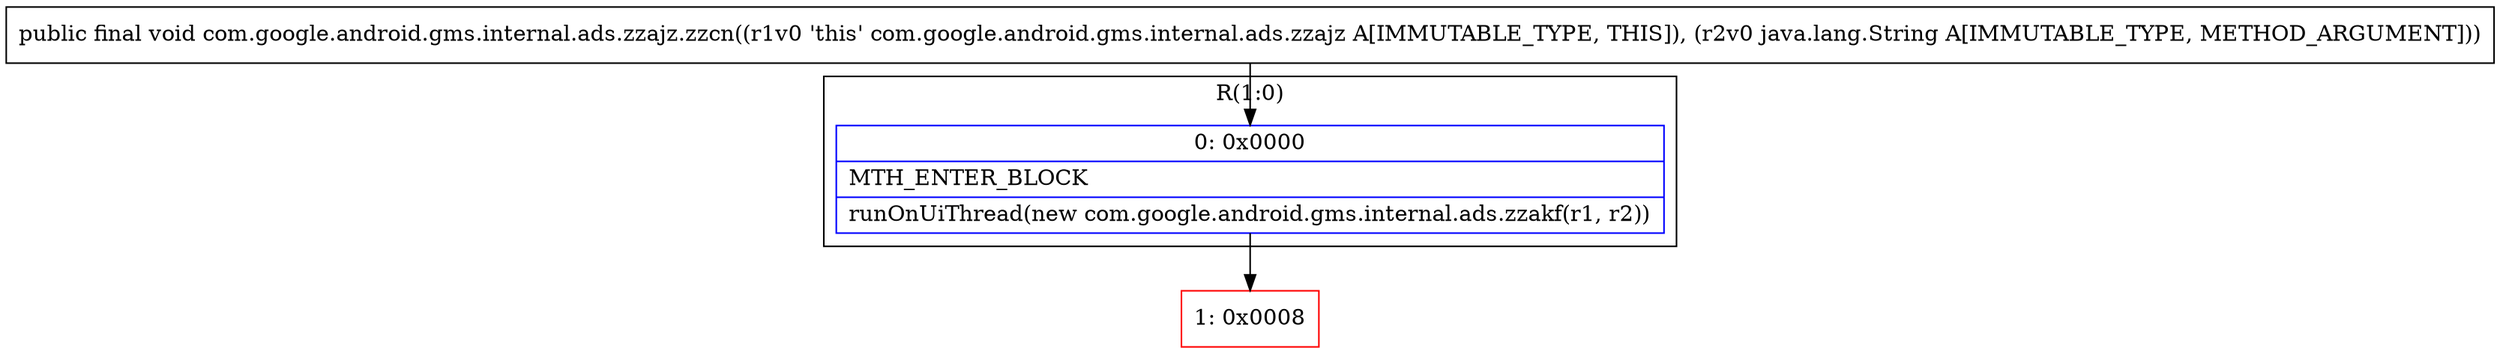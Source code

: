 digraph "CFG forcom.google.android.gms.internal.ads.zzajz.zzcn(Ljava\/lang\/String;)V" {
subgraph cluster_Region_1471267039 {
label = "R(1:0)";
node [shape=record,color=blue];
Node_0 [shape=record,label="{0\:\ 0x0000|MTH_ENTER_BLOCK\l|runOnUiThread(new com.google.android.gms.internal.ads.zzakf(r1, r2))\l}"];
}
Node_1 [shape=record,color=red,label="{1\:\ 0x0008}"];
MethodNode[shape=record,label="{public final void com.google.android.gms.internal.ads.zzajz.zzcn((r1v0 'this' com.google.android.gms.internal.ads.zzajz A[IMMUTABLE_TYPE, THIS]), (r2v0 java.lang.String A[IMMUTABLE_TYPE, METHOD_ARGUMENT])) }"];
MethodNode -> Node_0;
Node_0 -> Node_1;
}

